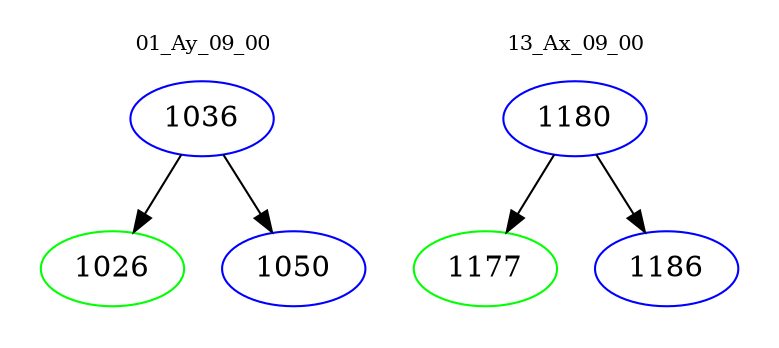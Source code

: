 digraph{
subgraph cluster_0 {
color = white
label = "01_Ay_09_00";
fontsize=10;
T0_1036 [label="1036", color="blue"]
T0_1036 -> T0_1026 [color="black"]
T0_1026 [label="1026", color="green"]
T0_1036 -> T0_1050 [color="black"]
T0_1050 [label="1050", color="blue"]
}
subgraph cluster_1 {
color = white
label = "13_Ax_09_00";
fontsize=10;
T1_1180 [label="1180", color="blue"]
T1_1180 -> T1_1177 [color="black"]
T1_1177 [label="1177", color="green"]
T1_1180 -> T1_1186 [color="black"]
T1_1186 [label="1186", color="blue"]
}
}
